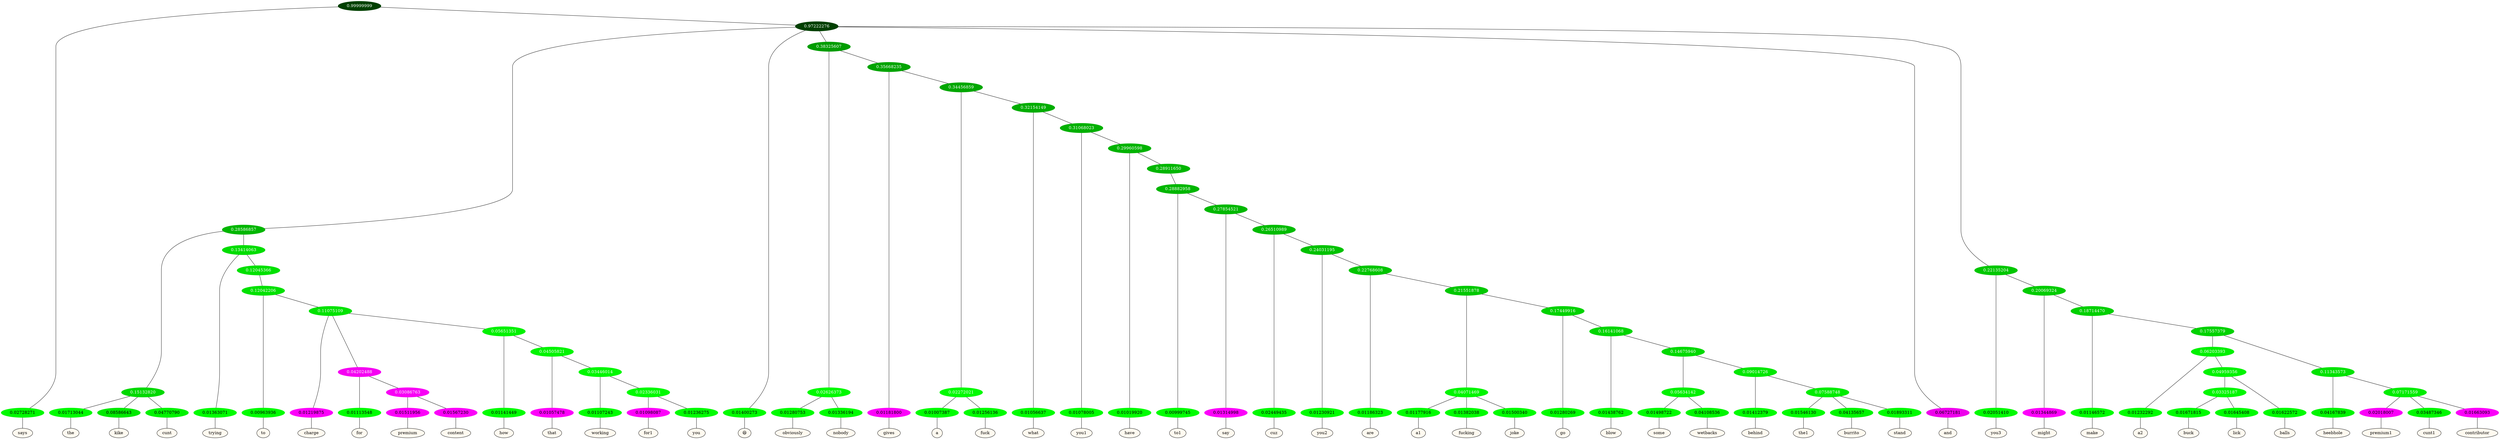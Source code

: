 graph {
	node [format=png height=0.15 nodesep=0.001 ordering=out overlap=prism overlap_scaling=0.01 ranksep=0.001 ratio=0.2 style=filled width=0.15]
	{
		rank=same
		a_w_1 [label=says color=black fillcolor=floralwhite style="filled,solid"]
		a_w_14 [label=the color=black fillcolor=floralwhite style="filled,solid"]
		a_w_15 [label=kike color=black fillcolor=floralwhite style="filled,solid"]
		a_w_16 [label=cunt color=black fillcolor=floralwhite style="filled,solid"]
		a_w_17 [label=trying color=black fillcolor=floralwhite style="filled,solid"]
		a_w_30 [label=to color=black fillcolor=floralwhite style="filled,solid"]
		a_w_38 [label=charge color=black fillcolor=floralwhite style="filled,solid"]
		a_w_47 [label=for color=black fillcolor=floralwhite style="filled,solid"]
		a_w_58 [label=premium color=black fillcolor=floralwhite style="filled,solid"]
		a_w_59 [label=content color=black fillcolor=floralwhite style="filled,solid"]
		a_w_49 [label=how color=black fillcolor=floralwhite style="filled,solid"]
		a_w_60 [label=that color=black fillcolor=floralwhite style="filled,solid"]
		a_w_65 [label=working color=black fillcolor=floralwhite style="filled,solid"]
		a_w_69 [label=for1 color=black fillcolor=floralwhite style="filled,solid"]
		a_w_70 [label=you color=black fillcolor=floralwhite style="filled,solid"]
		a_w_4 [label="😆" color=black fillcolor=floralwhite style="filled,solid"]
		a_w_19 [label=obviously color=black fillcolor=floralwhite style="filled,solid"]
		a_w_20 [label=nobody color=black fillcolor=floralwhite style="filled,solid"]
		a_w_21 [label=gives color=black fillcolor=floralwhite style="filled,solid"]
		a_w_32 [label=a color=black fillcolor=floralwhite style="filled,solid"]
		a_w_33 [label=fuck color=black fillcolor=floralwhite style="filled,solid"]
		a_w_34 [label=what color=black fillcolor=floralwhite style="filled,solid"]
		a_w_41 [label=you1 color=black fillcolor=floralwhite style="filled,solid"]
		a_w_51 [label=have color=black fillcolor=floralwhite style="filled,solid"]
		a_w_67 [label=to1 color=black fillcolor=floralwhite style="filled,solid"]
		a_w_71 [label=say color=black fillcolor=floralwhite style="filled,solid"]
		a_w_73 [label=cuz color=black fillcolor=floralwhite style="filled,solid"]
		a_w_75 [label=you2 color=black fillcolor=floralwhite style="filled,solid"]
		a_w_77 [label=are color=black fillcolor=floralwhite style="filled,solid"]
		a_w_81 [label=a1 color=black fillcolor=floralwhite style="filled,solid"]
		a_w_82 [label=fucking color=black fillcolor=floralwhite style="filled,solid"]
		a_w_83 [label=joke color=black fillcolor=floralwhite style="filled,solid"]
		a_w_84 [label=go color=black fillcolor=floralwhite style="filled,solid"]
		a_w_86 [label=blow color=black fillcolor=floralwhite style="filled,solid"]
		a_w_90 [label=some color=black fillcolor=floralwhite style="filled,solid"]
		a_w_91 [label=wetbacks color=black fillcolor=floralwhite style="filled,solid"]
		a_w_92 [label=behind color=black fillcolor=floralwhite style="filled,solid"]
		a_w_94 [label=the1 color=black fillcolor=floralwhite style="filled,solid"]
		a_w_95 [label=burrito color=black fillcolor=floralwhite style="filled,solid"]
		a_w_96 [label=stand color=black fillcolor=floralwhite style="filled,solid"]
		a_w_6 [label=and color=black fillcolor=floralwhite style="filled,solid"]
		a_w_12 [label=you3 color=black fillcolor=floralwhite style="filled,solid"]
		a_w_23 [label=might color=black fillcolor=floralwhite style="filled,solid"]
		a_w_28 [label=make color=black fillcolor=floralwhite style="filled,solid"]
		a_w_43 [label=a2 color=black fillcolor=floralwhite style="filled,solid"]
		a_w_63 [label=buck color=black fillcolor=floralwhite style="filled,solid"]
		a_w_64 [label=lick color=black fillcolor=floralwhite style="filled,solid"]
		a_w_54 [label=balls color=black fillcolor=floralwhite style="filled,solid"]
		a_w_45 [label=heebhole color=black fillcolor=floralwhite style="filled,solid"]
		a_w_55 [label=premium1 color=black fillcolor=floralwhite style="filled,solid"]
		a_w_56 [label=cunt1 color=black fillcolor=floralwhite style="filled,solid"]
		a_w_57 [label=contributor color=black fillcolor=floralwhite style="filled,solid"]
	}
	a_n_1 -- a_w_1
	a_n_14 -- a_w_14
	a_n_15 -- a_w_15
	a_n_16 -- a_w_16
	a_n_17 -- a_w_17
	a_n_30 -- a_w_30
	a_n_38 -- a_w_38
	a_n_47 -- a_w_47
	a_n_58 -- a_w_58
	a_n_59 -- a_w_59
	a_n_49 -- a_w_49
	a_n_60 -- a_w_60
	a_n_65 -- a_w_65
	a_n_69 -- a_w_69
	a_n_70 -- a_w_70
	a_n_4 -- a_w_4
	a_n_19 -- a_w_19
	a_n_20 -- a_w_20
	a_n_21 -- a_w_21
	a_n_32 -- a_w_32
	a_n_33 -- a_w_33
	a_n_34 -- a_w_34
	a_n_41 -- a_w_41
	a_n_51 -- a_w_51
	a_n_67 -- a_w_67
	a_n_71 -- a_w_71
	a_n_73 -- a_w_73
	a_n_75 -- a_w_75
	a_n_77 -- a_w_77
	a_n_81 -- a_w_81
	a_n_82 -- a_w_82
	a_n_83 -- a_w_83
	a_n_84 -- a_w_84
	a_n_86 -- a_w_86
	a_n_90 -- a_w_90
	a_n_91 -- a_w_91
	a_n_92 -- a_w_92
	a_n_94 -- a_w_94
	a_n_95 -- a_w_95
	a_n_96 -- a_w_96
	a_n_6 -- a_w_6
	a_n_12 -- a_w_12
	a_n_23 -- a_w_23
	a_n_28 -- a_w_28
	a_n_43 -- a_w_43
	a_n_63 -- a_w_63
	a_n_64 -- a_w_64
	a_n_54 -- a_w_54
	a_n_45 -- a_w_45
	a_n_55 -- a_w_55
	a_n_56 -- a_w_56
	a_n_57 -- a_w_57
	{
		rank=same
		a_n_1 [label=0.02728271 color="0.334 1.000 0.973" fontcolor=black]
		a_n_14 [label=0.01713044 color="0.334 1.000 0.983" fontcolor=black]
		a_n_15 [label=0.08586643 color="0.334 1.000 0.914" fontcolor=black]
		a_n_16 [label=0.04770790 color="0.334 1.000 0.952" fontcolor=black]
		a_n_17 [label=0.01363071 color="0.334 1.000 0.986" fontcolor=black]
		a_n_30 [label=0.00963936 color="0.334 1.000 0.990" fontcolor=black]
		a_n_38 [label=0.01219875 color="0.835 1.000 0.988" fontcolor=black]
		a_n_47 [label=0.01113548 color="0.334 1.000 0.989" fontcolor=black]
		a_n_58 [label=0.01511956 color="0.835 1.000 0.985" fontcolor=black]
		a_n_59 [label=0.01567230 color="0.835 1.000 0.984" fontcolor=black]
		a_n_49 [label=0.01141449 color="0.334 1.000 0.989" fontcolor=black]
		a_n_60 [label=0.01057478 color="0.835 1.000 0.989" fontcolor=black]
		a_n_65 [label=0.01107243 color="0.334 1.000 0.989" fontcolor=black]
		a_n_69 [label=0.01098087 color="0.835 1.000 0.989" fontcolor=black]
		a_n_70 [label=0.01236275 color="0.334 1.000 0.988" fontcolor=black]
		a_n_4 [label=0.01400273 color="0.334 1.000 0.986" fontcolor=black]
		a_n_19 [label=0.01280753 color="0.334 1.000 0.987" fontcolor=black]
		a_n_20 [label=0.01336194 color="0.334 1.000 0.987" fontcolor=black]
		a_n_21 [label=0.01181800 color="0.835 1.000 0.988" fontcolor=black]
		a_n_32 [label=0.01007387 color="0.334 1.000 0.990" fontcolor=black]
		a_n_33 [label=0.01256136 color="0.334 1.000 0.987" fontcolor=black]
		a_n_34 [label=0.01056637 color="0.334 1.000 0.989" fontcolor=black]
		a_n_41 [label=0.01078005 color="0.334 1.000 0.989" fontcolor=black]
		a_n_51 [label=0.01019920 color="0.334 1.000 0.990" fontcolor=black]
		a_n_67 [label=0.00999745 color="0.334 1.000 0.990" fontcolor=black]
		a_n_71 [label=0.01314998 color="0.835 1.000 0.987" fontcolor=black]
		a_n_73 [label=0.02449435 color="0.334 1.000 0.976" fontcolor=black]
		a_n_75 [label=0.01230921 color="0.334 1.000 0.988" fontcolor=black]
		a_n_77 [label=0.01186323 color="0.334 1.000 0.988" fontcolor=black]
		a_n_81 [label=0.01177916 color="0.334 1.000 0.988" fontcolor=black]
		a_n_82 [label=0.01382038 color="0.334 1.000 0.986" fontcolor=black]
		a_n_83 [label=0.01500340 color="0.334 1.000 0.985" fontcolor=black]
		a_n_84 [label=0.01280269 color="0.334 1.000 0.987" fontcolor=black]
		a_n_86 [label=0.01438762 color="0.334 1.000 0.986" fontcolor=black]
		a_n_90 [label=0.01498722 color="0.334 1.000 0.985" fontcolor=black]
		a_n_91 [label=0.04108536 color="0.334 1.000 0.959" fontcolor=black]
		a_n_92 [label=0.01412379 color="0.334 1.000 0.986" fontcolor=black]
		a_n_94 [label=0.01546130 color="0.334 1.000 0.985" fontcolor=black]
		a_n_95 [label=0.04135657 color="0.334 1.000 0.959" fontcolor=black]
		a_n_96 [label=0.01893311 color="0.334 1.000 0.981" fontcolor=black]
		a_n_6 [label=0.06727181 color="0.835 1.000 0.933" fontcolor=black]
		a_n_12 [label=0.02051410 color="0.334 1.000 0.979" fontcolor=black]
		a_n_23 [label=0.01344869 color="0.835 1.000 0.987" fontcolor=black]
		a_n_28 [label=0.01146572 color="0.334 1.000 0.989" fontcolor=black]
		a_n_43 [label=0.01232292 color="0.334 1.000 0.988" fontcolor=black]
		a_n_63 [label=0.01671815 color="0.334 1.000 0.983" fontcolor=black]
		a_n_64 [label=0.01645408 color="0.334 1.000 0.984" fontcolor=black]
		a_n_54 [label=0.01622572 color="0.334 1.000 0.984" fontcolor=black]
		a_n_45 [label=0.04167839 color="0.334 1.000 0.958" fontcolor=black]
		a_n_55 [label=0.02018007 color="0.835 1.000 0.980" fontcolor=black]
		a_n_56 [label=0.03487346 color="0.334 1.000 0.965" fontcolor=black]
		a_n_57 [label=0.01663093 color="0.835 1.000 0.983" fontcolor=black]
	}
	a_n_0 [label=0.99999999 color="0.334 1.000 0.250" fontcolor=grey99]
	a_n_0 -- a_n_1
	a_n_2 [label=0.97222276 color="0.334 1.000 0.250" fontcolor=grey99]
	a_n_0 -- a_n_2
	a_n_3 [label=0.28586857 color="0.334 1.000 0.714" fontcolor=grey99]
	a_n_2 -- a_n_3
	a_n_2 -- a_n_4
	a_n_5 [label=0.38325607 color="0.334 1.000 0.617" fontcolor=grey99]
	a_n_2 -- a_n_5
	a_n_2 -- a_n_6
	a_n_7 [label=0.22135204 color="0.334 1.000 0.779" fontcolor=grey99]
	a_n_2 -- a_n_7
	a_n_8 [label=0.15132820 color="0.334 1.000 0.849" fontcolor=grey99]
	a_n_3 -- a_n_8
	a_n_9 [label=0.13414063 color="0.334 1.000 0.866" fontcolor=grey99]
	a_n_3 -- a_n_9
	a_n_10 [label=0.02626373 color="0.334 1.000 0.974" fontcolor=grey99]
	a_n_5 -- a_n_10
	a_n_11 [label=0.35668235 color="0.334 1.000 0.643" fontcolor=grey99]
	a_n_5 -- a_n_11
	a_n_7 -- a_n_12
	a_n_13 [label=0.20069324 color="0.334 1.000 0.799" fontcolor=grey99]
	a_n_7 -- a_n_13
	a_n_8 -- a_n_14
	a_n_8 -- a_n_15
	a_n_8 -- a_n_16
	a_n_9 -- a_n_17
	a_n_18 [label=0.12045366 color="0.334 1.000 0.880" fontcolor=grey99]
	a_n_9 -- a_n_18
	a_n_10 -- a_n_19
	a_n_10 -- a_n_20
	a_n_11 -- a_n_21
	a_n_22 [label=0.34456859 color="0.334 1.000 0.655" fontcolor=grey99]
	a_n_11 -- a_n_22
	a_n_13 -- a_n_23
	a_n_24 [label=0.18714470 color="0.334 1.000 0.813" fontcolor=grey99]
	a_n_13 -- a_n_24
	a_n_25 [label=0.12042206 color="0.334 1.000 0.880" fontcolor=grey99]
	a_n_18 -- a_n_25
	a_n_26 [label=0.02272021 color="0.334 1.000 0.977" fontcolor=grey99]
	a_n_22 -- a_n_26
	a_n_27 [label=0.32154149 color="0.334 1.000 0.678" fontcolor=grey99]
	a_n_22 -- a_n_27
	a_n_24 -- a_n_28
	a_n_29 [label=0.17557379 color="0.334 1.000 0.824" fontcolor=grey99]
	a_n_24 -- a_n_29
	a_n_25 -- a_n_30
	a_n_31 [label=0.11075109 color="0.334 1.000 0.889" fontcolor=grey99]
	a_n_25 -- a_n_31
	a_n_26 -- a_n_32
	a_n_26 -- a_n_33
	a_n_27 -- a_n_34
	a_n_35 [label=0.31068023 color="0.334 1.000 0.689" fontcolor=grey99]
	a_n_27 -- a_n_35
	a_n_36 [label=0.06203393 color="0.334 1.000 0.938" fontcolor=grey99]
	a_n_29 -- a_n_36
	a_n_37 [label=0.11343573 color="0.334 1.000 0.887" fontcolor=grey99]
	a_n_29 -- a_n_37
	a_n_31 -- a_n_38
	a_n_39 [label=0.04202488 color="0.835 1.000 0.958" fontcolor=grey99]
	a_n_31 -- a_n_39
	a_n_40 [label=0.05651351 color="0.334 1.000 0.943" fontcolor=grey99]
	a_n_31 -- a_n_40
	a_n_35 -- a_n_41
	a_n_42 [label=0.29960598 color="0.334 1.000 0.700" fontcolor=grey99]
	a_n_35 -- a_n_42
	a_n_36 -- a_n_43
	a_n_44 [label=0.04959356 color="0.334 1.000 0.950" fontcolor=grey99]
	a_n_36 -- a_n_44
	a_n_37 -- a_n_45
	a_n_46 [label=0.07171559 color="0.334 1.000 0.928" fontcolor=grey99]
	a_n_37 -- a_n_46
	a_n_39 -- a_n_47
	a_n_48 [label=0.03086763 color="0.835 1.000 0.969" fontcolor=grey99]
	a_n_39 -- a_n_48
	a_n_40 -- a_n_49
	a_n_50 [label=0.04505821 color="0.334 1.000 0.955" fontcolor=grey99]
	a_n_40 -- a_n_50
	a_n_42 -- a_n_51
	a_n_52 [label=0.28911650 color="0.334 1.000 0.711" fontcolor=grey99]
	a_n_42 -- a_n_52
	a_n_53 [label=0.03325187 color="0.334 1.000 0.967" fontcolor=grey99]
	a_n_44 -- a_n_53
	a_n_44 -- a_n_54
	a_n_46 -- a_n_55
	a_n_46 -- a_n_56
	a_n_46 -- a_n_57
	a_n_48 -- a_n_58
	a_n_48 -- a_n_59
	a_n_50 -- a_n_60
	a_n_61 [label=0.03446014 color="0.334 1.000 0.966" fontcolor=grey99]
	a_n_50 -- a_n_61
	a_n_62 [label=0.28882958 color="0.334 1.000 0.711" fontcolor=grey99]
	a_n_52 -- a_n_62
	a_n_53 -- a_n_63
	a_n_53 -- a_n_64
	a_n_61 -- a_n_65
	a_n_66 [label=0.02336031 color="0.334 1.000 0.977" fontcolor=grey99]
	a_n_61 -- a_n_66
	a_n_62 -- a_n_67
	a_n_68 [label=0.27854521 color="0.334 1.000 0.721" fontcolor=grey99]
	a_n_62 -- a_n_68
	a_n_66 -- a_n_69
	a_n_66 -- a_n_70
	a_n_68 -- a_n_71
	a_n_72 [label=0.26510989 color="0.334 1.000 0.735" fontcolor=grey99]
	a_n_68 -- a_n_72
	a_n_72 -- a_n_73
	a_n_74 [label=0.24031195 color="0.334 1.000 0.760" fontcolor=grey99]
	a_n_72 -- a_n_74
	a_n_74 -- a_n_75
	a_n_76 [label=0.22768608 color="0.334 1.000 0.772" fontcolor=grey99]
	a_n_74 -- a_n_76
	a_n_76 -- a_n_77
	a_n_78 [label=0.21551878 color="0.334 1.000 0.784" fontcolor=grey99]
	a_n_76 -- a_n_78
	a_n_79 [label=0.04071469 color="0.334 1.000 0.959" fontcolor=grey99]
	a_n_78 -- a_n_79
	a_n_80 [label=0.17449916 color="0.334 1.000 0.826" fontcolor=grey99]
	a_n_78 -- a_n_80
	a_n_79 -- a_n_81
	a_n_79 -- a_n_82
	a_n_79 -- a_n_83
	a_n_80 -- a_n_84
	a_n_85 [label=0.16141068 color="0.334 1.000 0.839" fontcolor=grey99]
	a_n_80 -- a_n_85
	a_n_85 -- a_n_86
	a_n_87 [label=0.14675940 color="0.334 1.000 0.853" fontcolor=grey99]
	a_n_85 -- a_n_87
	a_n_88 [label=0.05634142 color="0.334 1.000 0.944" fontcolor=grey99]
	a_n_87 -- a_n_88
	a_n_89 [label=0.09014726 color="0.334 1.000 0.910" fontcolor=grey99]
	a_n_87 -- a_n_89
	a_n_88 -- a_n_90
	a_n_88 -- a_n_91
	a_n_89 -- a_n_92
	a_n_93 [label=0.07588748 color="0.334 1.000 0.924" fontcolor=grey99]
	a_n_89 -- a_n_93
	a_n_93 -- a_n_94
	a_n_93 -- a_n_95
	a_n_93 -- a_n_96
}
